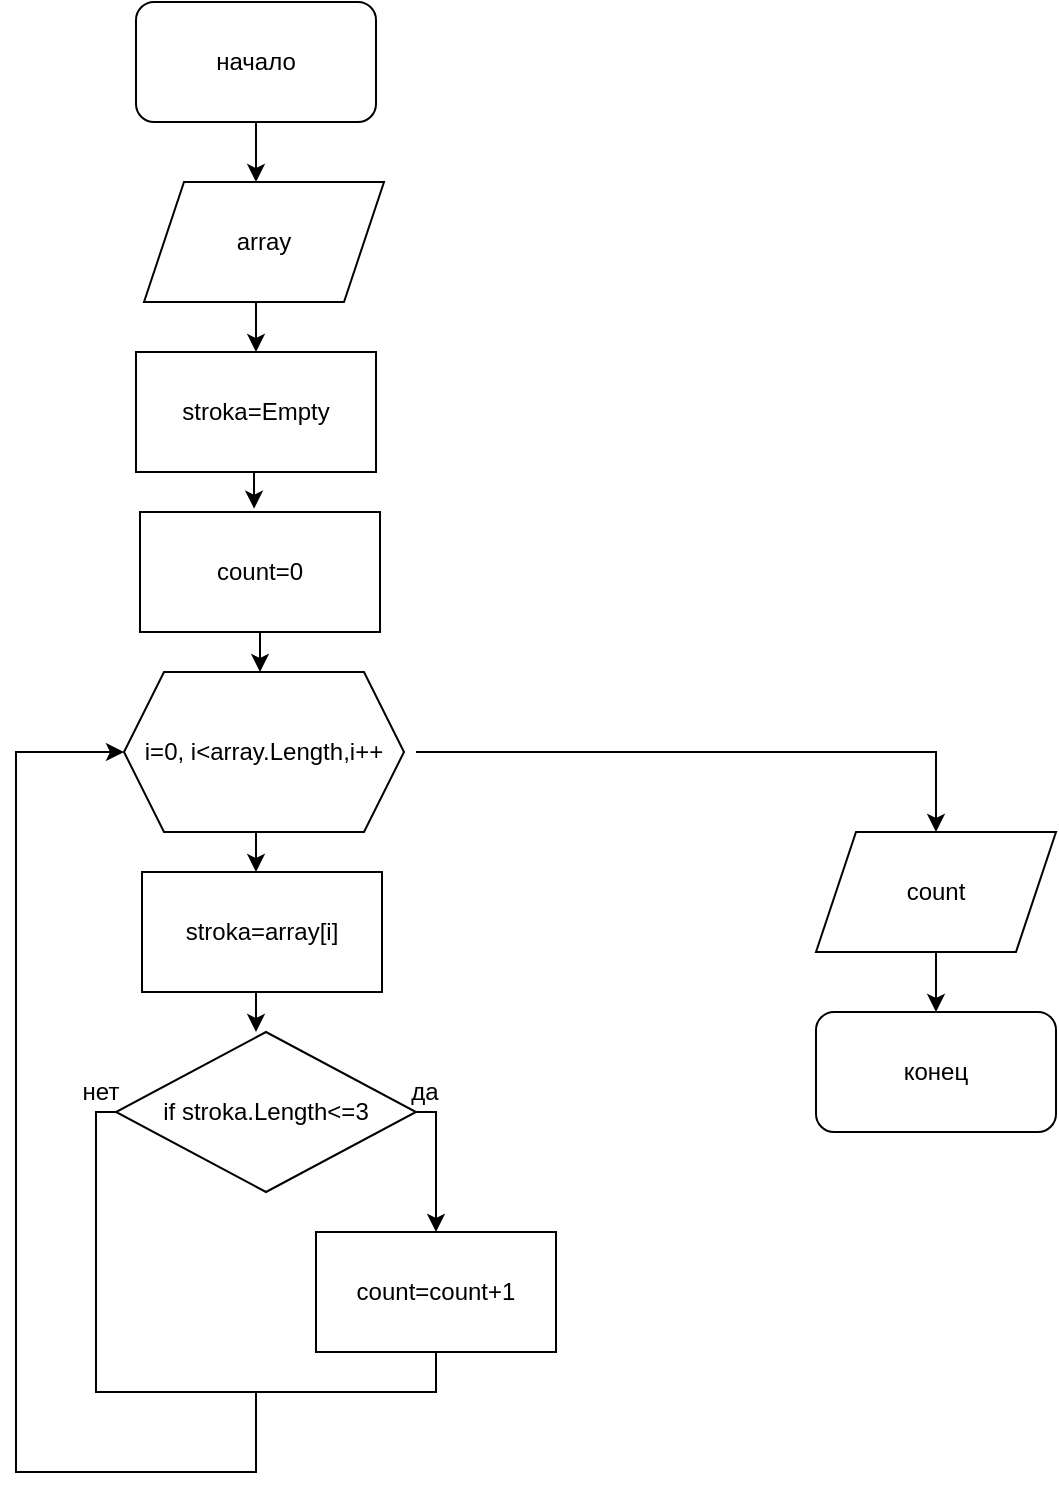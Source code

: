 <mxfile version="20.8.23" type="device"><diagram name="Страница 1" id="sAQluUtaubct05FXGI1S"><mxGraphModel dx="2028" dy="1139" grid="1" gridSize="10" guides="1" tooltips="1" connect="1" arrows="1" fold="1" page="1" pageScale="1" pageWidth="827" pageHeight="1169" math="0" shadow="0"><root><mxCell id="0"/><mxCell id="1" parent="0"/><mxCell id="mUDly4P3o1WF22d5__uY-12" style="edgeStyle=orthogonalEdgeStyle;rounded=0;orthogonalLoop=1;jettySize=auto;html=1;entryX=0.5;entryY=0;entryDx=0;entryDy=0;" parent="1" target="mUDly4P3o1WF22d5__uY-3" edge="1"><mxGeometry relative="1" as="geometry"><mxPoint x="320" y="190" as="sourcePoint"/></mxGeometry></mxCell><mxCell id="mUDly4P3o1WF22d5__uY-1" value="начало" style="rounded=1;whiteSpace=wrap;html=1;" parent="1" vertex="1"><mxGeometry x="260" y="40" width="120" height="60" as="geometry"/></mxCell><mxCell id="mUDly4P3o1WF22d5__uY-2" value="конец" style="rounded=1;whiteSpace=wrap;html=1;" parent="1" vertex="1"><mxGeometry x="600" y="545" width="120" height="60" as="geometry"/></mxCell><mxCell id="mUDly4P3o1WF22d5__uY-16" style="edgeStyle=orthogonalEdgeStyle;rounded=0;orthogonalLoop=1;jettySize=auto;html=1;exitX=0.5;exitY=1;exitDx=0;exitDy=0;entryX=0.392;entryY=-0.028;entryDx=0;entryDy=0;entryPerimeter=0;" parent="1" edge="1"><mxGeometry relative="1" as="geometry"><mxPoint x="322" y="275" as="sourcePoint"/><mxPoint x="319.04" y="293.32" as="targetPoint"/></mxGeometry></mxCell><mxCell id="mUDly4P3o1WF22d5__uY-3" value="stroka=Empty" style="rounded=0;whiteSpace=wrap;html=1;" parent="1" vertex="1"><mxGeometry x="260" y="215" width="120" height="60" as="geometry"/></mxCell><mxCell id="mUDly4P3o1WF22d5__uY-14" style="edgeStyle=orthogonalEdgeStyle;rounded=0;orthogonalLoop=1;jettySize=auto;html=1;exitX=0.5;exitY=1;exitDx=0;exitDy=0;entryX=0.5;entryY=0;entryDx=0;entryDy=0;" parent="1" edge="1"><mxGeometry relative="1" as="geometry"><mxPoint x="322" y="355" as="sourcePoint"/><mxPoint x="322" y="375" as="targetPoint"/></mxGeometry></mxCell><mxCell id="mUDly4P3o1WF22d5__uY-4" value="count=0" style="rounded=0;whiteSpace=wrap;html=1;" parent="1" vertex="1"><mxGeometry x="262" y="295" width="120" height="60" as="geometry"/></mxCell><mxCell id="mUDly4P3o1WF22d5__uY-5" value="i=0, i&amp;lt;array.Length,i++" style="shape=hexagon;perimeter=hexagonPerimeter2;whiteSpace=wrap;html=1;fixedSize=1;" parent="1" vertex="1"><mxGeometry x="254" y="375" width="140" height="80" as="geometry"/></mxCell><mxCell id="mUDly4P3o1WF22d5__uY-6" value="if stroka.Length&amp;lt;=3" style="rhombus;whiteSpace=wrap;html=1;" parent="1" vertex="1"><mxGeometry x="250" y="555" width="150" height="80" as="geometry"/></mxCell><mxCell id="mUDly4P3o1WF22d5__uY-7" value="count=count+1" style="rounded=0;whiteSpace=wrap;html=1;" parent="1" vertex="1"><mxGeometry x="350" y="655" width="120" height="60" as="geometry"/></mxCell><mxCell id="mUDly4P3o1WF22d5__uY-8" value="stroka=array[i]" style="rounded=0;whiteSpace=wrap;html=1;" parent="1" vertex="1"><mxGeometry x="263" y="475" width="120" height="60" as="geometry"/></mxCell><mxCell id="mUDly4P3o1WF22d5__uY-9" value="count" style="shape=parallelogram;perimeter=parallelogramPerimeter;whiteSpace=wrap;html=1;fixedSize=1;" parent="1" vertex="1"><mxGeometry x="600" y="455" width="120" height="60" as="geometry"/></mxCell><mxCell id="mUDly4P3o1WF22d5__uY-15" value="" style="endArrow=classic;html=1;rounded=0;entryX=0.5;entryY=0;entryDx=0;entryDy=0;exitX=1;exitY=0.5;exitDx=0;exitDy=0;" parent="1" target="mUDly4P3o1WF22d5__uY-7" edge="1" source="mUDly4P3o1WF22d5__uY-6"><mxGeometry width="50" height="50" relative="1" as="geometry"><mxPoint x="360" y="595" as="sourcePoint"/><mxPoint x="410" y="545" as="targetPoint"/><Array as="points"><mxPoint x="410" y="595"/></Array></mxGeometry></mxCell><mxCell id="mUDly4P3o1WF22d5__uY-18" value="" style="endArrow=classic;html=1;rounded=0;" parent="1" edge="1"><mxGeometry width="50" height="50" relative="1" as="geometry"><mxPoint x="320" y="535" as="sourcePoint"/><mxPoint x="320" y="555" as="targetPoint"/></mxGeometry></mxCell><mxCell id="mUDly4P3o1WF22d5__uY-19" value="" style="endArrow=classic;html=1;rounded=0;" parent="1" edge="1"><mxGeometry width="50" height="50" relative="1" as="geometry"><mxPoint x="320" y="455" as="sourcePoint"/><mxPoint x="320" y="475" as="targetPoint"/></mxGeometry></mxCell><mxCell id="mUDly4P3o1WF22d5__uY-21" value="" style="endArrow=none;html=1;rounded=0;exitX=0.5;exitY=1;exitDx=0;exitDy=0;entryX=0;entryY=0.5;entryDx=0;entryDy=0;" parent="1" source="mUDly4P3o1WF22d5__uY-7" target="mUDly4P3o1WF22d5__uY-6" edge="1"><mxGeometry width="50" height="50" relative="1" as="geometry"><mxPoint x="390" y="695" as="sourcePoint"/><mxPoint x="200" y="735" as="targetPoint"/><Array as="points"><mxPoint x="410" y="735"/><mxPoint x="240" y="735"/><mxPoint x="240" y="595"/></Array></mxGeometry></mxCell><mxCell id="mUDly4P3o1WF22d5__uY-22" value="" style="endArrow=classic;html=1;rounded=0;entryX=0;entryY=0.5;entryDx=0;entryDy=0;" parent="1" target="mUDly4P3o1WF22d5__uY-5" edge="1"><mxGeometry width="50" height="50" relative="1" as="geometry"><mxPoint x="320" y="735" as="sourcePoint"/><mxPoint x="440" y="645" as="targetPoint"/><Array as="points"><mxPoint x="320" y="775"/><mxPoint x="200" y="775"/><mxPoint x="200" y="415"/></Array></mxGeometry></mxCell><mxCell id="mUDly4P3o1WF22d5__uY-23" value="" style="endArrow=classic;html=1;rounded=0;entryX=0.5;entryY=0;entryDx=0;entryDy=0;" parent="1" target="mUDly4P3o1WF22d5__uY-9" edge="1"><mxGeometry width="50" height="50" relative="1" as="geometry"><mxPoint x="400" y="415" as="sourcePoint"/><mxPoint x="450" y="365" as="targetPoint"/><Array as="points"><mxPoint x="660" y="415"/></Array></mxGeometry></mxCell><mxCell id="mUDly4P3o1WF22d5__uY-24" value="" style="endArrow=classic;html=1;rounded=0;entryX=0.5;entryY=0;entryDx=0;entryDy=0;" parent="1" target="mUDly4P3o1WF22d5__uY-2" edge="1"><mxGeometry width="50" height="50" relative="1" as="geometry"><mxPoint x="660" y="515" as="sourcePoint"/><mxPoint x="710" y="465" as="targetPoint"/></mxGeometry></mxCell><mxCell id="P5AmplnCHZFsNTQwtkjf-1" value="array" style="shape=parallelogram;perimeter=parallelogramPerimeter;whiteSpace=wrap;html=1;fixedSize=1;" vertex="1" parent="1"><mxGeometry x="264" y="130" width="120" height="60" as="geometry"/></mxCell><mxCell id="P5AmplnCHZFsNTQwtkjf-2" value="" style="endArrow=classic;html=1;rounded=0;" edge="1" parent="1"><mxGeometry width="50" height="50" relative="1" as="geometry"><mxPoint x="320" y="100" as="sourcePoint"/><mxPoint x="320" y="130" as="targetPoint"/></mxGeometry></mxCell><mxCell id="P5AmplnCHZFsNTQwtkjf-3" value="нет" style="text;html=1;align=center;verticalAlign=middle;resizable=0;points=[];autosize=1;strokeColor=none;fillColor=none;" vertex="1" parent="1"><mxGeometry x="222" y="570" width="40" height="30" as="geometry"/></mxCell><mxCell id="P5AmplnCHZFsNTQwtkjf-4" value="да" style="text;html=1;align=center;verticalAlign=middle;resizable=0;points=[];autosize=1;strokeColor=none;fillColor=none;" vertex="1" parent="1"><mxGeometry x="384" y="570" width="40" height="30" as="geometry"/></mxCell></root></mxGraphModel></diagram></mxfile>